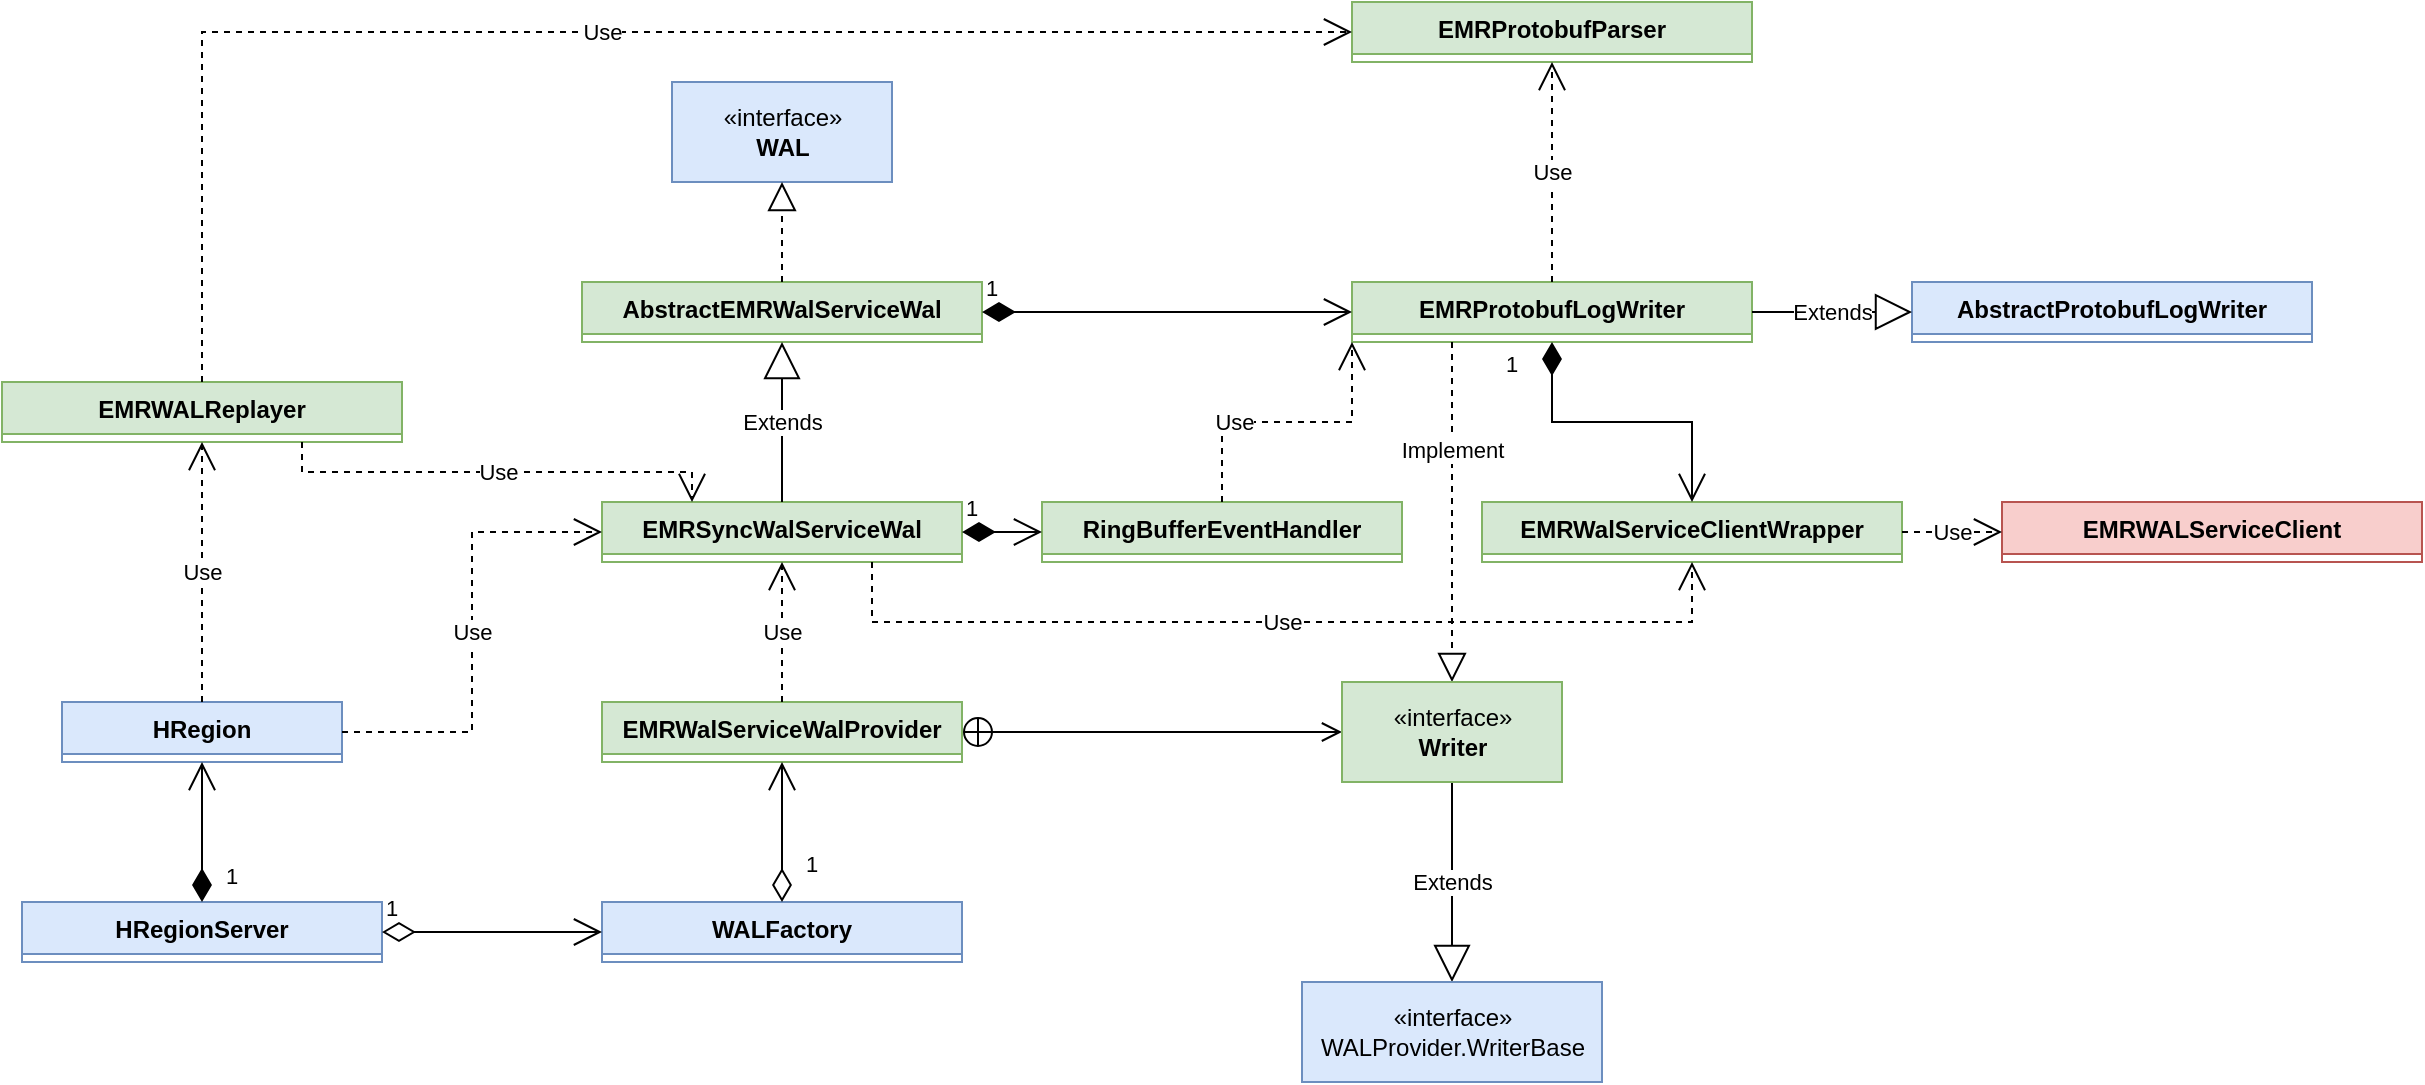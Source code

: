 <mxfile version="20.2.3" type="github">
  <diagram name="Page-1" id="13e1069c-82ec-6db2-03f1-153e76fe0fe0">
    <mxGraphModel dx="1046" dy="767" grid="1" gridSize="10" guides="1" tooltips="1" connect="1" arrows="1" fold="1" page="1" pageScale="1" pageWidth="1100" pageHeight="850" background="none" math="0" shadow="0">
      <root>
        <mxCell id="0" />
        <mxCell id="1" parent="0" />
        <mxCell id="3SdPpr4CrAt1AZ08tqs8-2" value="AbstractEMRWalServiceWal" style="swimlane;fontStyle=1;align=center;verticalAlign=top;childLayout=stackLayout;horizontal=1;startSize=26;horizontalStack=0;resizeParent=1;resizeParentMax=0;resizeLast=0;collapsible=1;marginBottom=0;fillColor=#d5e8d4;strokeColor=#82b366;" vertex="1" collapsed="1" parent="1">
          <mxGeometry x="410" y="360" width="200" height="30" as="geometry">
            <mxRectangle x="410" y="380" width="230" height="34" as="alternateBounds" />
          </mxGeometry>
        </mxCell>
        <mxCell id="3SdPpr4CrAt1AZ08tqs8-4" value="" style="line;strokeWidth=1;fillColor=none;align=left;verticalAlign=middle;spacingTop=-1;spacingLeft=3;spacingRight=3;rotatable=0;labelPosition=right;points=[];portConstraint=eastwest;" vertex="1" parent="3SdPpr4CrAt1AZ08tqs8-2">
          <mxGeometry y="26" width="230" height="8" as="geometry" />
        </mxCell>
        <mxCell id="3SdPpr4CrAt1AZ08tqs8-6" value="EMRSyncWalServiceWal" style="swimlane;fontStyle=1;align=center;verticalAlign=top;childLayout=stackLayout;horizontal=1;startSize=26;horizontalStack=0;resizeParent=1;resizeParentMax=0;resizeLast=0;collapsible=1;marginBottom=0;fillColor=#d5e8d4;strokeColor=#82b366;" vertex="1" collapsed="1" parent="1">
          <mxGeometry x="420" y="470" width="180" height="30" as="geometry">
            <mxRectangle x="410" y="520" width="230" height="34" as="alternateBounds" />
          </mxGeometry>
        </mxCell>
        <mxCell id="3SdPpr4CrAt1AZ08tqs8-7" value="" style="line;strokeWidth=1;fillColor=none;align=left;verticalAlign=middle;spacingTop=-1;spacingLeft=3;spacingRight=3;rotatable=0;labelPosition=right;points=[];portConstraint=eastwest;" vertex="1" parent="3SdPpr4CrAt1AZ08tqs8-6">
          <mxGeometry y="26" width="230" height="8" as="geometry" />
        </mxCell>
        <mxCell id="3SdPpr4CrAt1AZ08tqs8-9" value="Extends" style="endArrow=block;endSize=16;endFill=0;html=1;rounded=0;entryX=0.5;entryY=1;entryDx=0;entryDy=0;exitX=0.5;exitY=0;exitDx=0;exitDy=0;" edge="1" parent="1" source="3SdPpr4CrAt1AZ08tqs8-6" target="3SdPpr4CrAt1AZ08tqs8-2">
          <mxGeometry width="160" relative="1" as="geometry">
            <mxPoint x="530" y="520" as="sourcePoint" />
            <mxPoint x="690" y="520" as="targetPoint" />
          </mxGeometry>
        </mxCell>
        <mxCell id="3SdPpr4CrAt1AZ08tqs8-10" value="EMRWalServiceClientWrapper" style="swimlane;fontStyle=1;align=center;verticalAlign=top;childLayout=stackLayout;horizontal=1;startSize=26;horizontalStack=0;resizeParent=1;resizeParentMax=0;resizeLast=0;collapsible=1;marginBottom=0;fillColor=#d5e8d4;strokeColor=#82b366;" vertex="1" collapsed="1" parent="1">
          <mxGeometry x="860" y="470" width="210" height="30" as="geometry">
            <mxRectangle x="720" y="520" width="230" height="34" as="alternateBounds" />
          </mxGeometry>
        </mxCell>
        <mxCell id="3SdPpr4CrAt1AZ08tqs8-11" value="" style="line;strokeWidth=1;fillColor=none;align=left;verticalAlign=middle;spacingTop=-1;spacingLeft=3;spacingRight=3;rotatable=0;labelPosition=right;points=[];portConstraint=eastwest;" vertex="1" parent="3SdPpr4CrAt1AZ08tqs8-10">
          <mxGeometry y="26" width="230" height="8" as="geometry" />
        </mxCell>
        <mxCell id="3SdPpr4CrAt1AZ08tqs8-14" value="RingBufferEventHandler" style="swimlane;fontStyle=1;align=center;verticalAlign=top;childLayout=stackLayout;horizontal=1;startSize=26;horizontalStack=0;resizeParent=1;resizeParentMax=0;resizeLast=0;collapsible=1;marginBottom=0;fillColor=#d5e8d4;strokeColor=#82b366;" vertex="1" collapsed="1" parent="1">
          <mxGeometry x="640" y="470" width="180" height="30" as="geometry">
            <mxRectangle x="410" y="520" width="230" height="34" as="alternateBounds" />
          </mxGeometry>
        </mxCell>
        <mxCell id="3SdPpr4CrAt1AZ08tqs8-15" value="" style="line;strokeWidth=1;fillColor=none;align=left;verticalAlign=middle;spacingTop=-1;spacingLeft=3;spacingRight=3;rotatable=0;labelPosition=right;points=[];portConstraint=eastwest;" vertex="1" parent="3SdPpr4CrAt1AZ08tqs8-14">
          <mxGeometry y="26" width="230" height="8" as="geometry" />
        </mxCell>
        <mxCell id="3SdPpr4CrAt1AZ08tqs8-18" value="EMRWalServiceWalProvider" style="swimlane;fontStyle=1;align=center;verticalAlign=top;childLayout=stackLayout;horizontal=1;startSize=26;horizontalStack=0;resizeParent=1;resizeParentMax=0;resizeLast=0;collapsible=1;marginBottom=0;fillColor=#d5e8d4;strokeColor=#82b366;" vertex="1" collapsed="1" parent="1">
          <mxGeometry x="420" y="570" width="180" height="30" as="geometry">
            <mxRectangle x="410" y="520" width="230" height="34" as="alternateBounds" />
          </mxGeometry>
        </mxCell>
        <mxCell id="3SdPpr4CrAt1AZ08tqs8-19" value="" style="line;strokeWidth=1;fillColor=none;align=left;verticalAlign=middle;spacingTop=-1;spacingLeft=3;spacingRight=3;rotatable=0;labelPosition=right;points=[];portConstraint=eastwest;" vertex="1" parent="3SdPpr4CrAt1AZ08tqs8-18">
          <mxGeometry y="26" width="230" height="8" as="geometry" />
        </mxCell>
        <mxCell id="3SdPpr4CrAt1AZ08tqs8-21" value="Use" style="endArrow=open;endSize=12;dashed=1;html=1;rounded=0;exitX=0.5;exitY=0;exitDx=0;exitDy=0;entryX=0.5;entryY=1;entryDx=0;entryDy=0;" edge="1" parent="1" source="3SdPpr4CrAt1AZ08tqs8-18" target="3SdPpr4CrAt1AZ08tqs8-6">
          <mxGeometry width="160" relative="1" as="geometry">
            <mxPoint x="560" y="490" as="sourcePoint" />
            <mxPoint x="720" y="490" as="targetPoint" />
          </mxGeometry>
        </mxCell>
        <mxCell id="3SdPpr4CrAt1AZ08tqs8-22" value="EMRProtobufLogWriter" style="swimlane;fontStyle=1;align=center;verticalAlign=top;childLayout=stackLayout;horizontal=1;startSize=26;horizontalStack=0;resizeParent=1;resizeParentMax=0;resizeLast=0;collapsible=1;marginBottom=0;fillColor=#d5e8d4;strokeColor=#82b366;" vertex="1" collapsed="1" parent="1">
          <mxGeometry x="795" y="360" width="200" height="30" as="geometry">
            <mxRectangle x="410" y="380" width="230" height="34" as="alternateBounds" />
          </mxGeometry>
        </mxCell>
        <mxCell id="3SdPpr4CrAt1AZ08tqs8-23" value="" style="line;strokeWidth=1;fillColor=none;align=left;verticalAlign=middle;spacingTop=-1;spacingLeft=3;spacingRight=3;rotatable=0;labelPosition=right;points=[];portConstraint=eastwest;" vertex="1" parent="3SdPpr4CrAt1AZ08tqs8-22">
          <mxGeometry y="26" width="230" height="8" as="geometry" />
        </mxCell>
        <mxCell id="3SdPpr4CrAt1AZ08tqs8-28" value="" style="endArrow=open;startArrow=circlePlus;endFill=0;startFill=0;endSize=8;html=1;rounded=0;entryX=0;entryY=0.5;entryDx=0;entryDy=0;exitX=1;exitY=0.5;exitDx=0;exitDy=0;" edge="1" parent="1" source="3SdPpr4CrAt1AZ08tqs8-18" target="3SdPpr4CrAt1AZ08tqs8-59">
          <mxGeometry width="160" relative="1" as="geometry">
            <mxPoint x="600" y="630" as="sourcePoint" />
            <mxPoint x="670" y="585" as="targetPoint" />
          </mxGeometry>
        </mxCell>
        <mxCell id="3SdPpr4CrAt1AZ08tqs8-30" value="1" style="endArrow=open;html=1;endSize=12;startArrow=diamondThin;startSize=14;startFill=1;edgeStyle=orthogonalEdgeStyle;align=left;verticalAlign=bottom;rounded=0;exitX=1;exitY=0.5;exitDx=0;exitDy=0;entryX=0;entryY=0.5;entryDx=0;entryDy=0;" edge="1" parent="1" source="3SdPpr4CrAt1AZ08tqs8-2" target="3SdPpr4CrAt1AZ08tqs8-22">
          <mxGeometry x="-1" y="3" relative="1" as="geometry">
            <mxPoint x="510" y="500" as="sourcePoint" />
            <mxPoint x="670" y="500" as="targetPoint" />
          </mxGeometry>
        </mxCell>
        <mxCell id="3SdPpr4CrAt1AZ08tqs8-31" value="EMRProtobufParser" style="swimlane;fontStyle=1;align=center;verticalAlign=top;childLayout=stackLayout;horizontal=1;startSize=26;horizontalStack=0;resizeParent=1;resizeParentMax=0;resizeLast=0;collapsible=1;marginBottom=0;fillColor=#d5e8d4;strokeColor=#82b366;" vertex="1" collapsed="1" parent="1">
          <mxGeometry x="795" y="220" width="200" height="30" as="geometry">
            <mxRectangle x="410" y="380" width="230" height="34" as="alternateBounds" />
          </mxGeometry>
        </mxCell>
        <mxCell id="3SdPpr4CrAt1AZ08tqs8-32" value="" style="line;strokeWidth=1;fillColor=none;align=left;verticalAlign=middle;spacingTop=-1;spacingLeft=3;spacingRight=3;rotatable=0;labelPosition=right;points=[];portConstraint=eastwest;" vertex="1" parent="3SdPpr4CrAt1AZ08tqs8-31">
          <mxGeometry y="26" width="230" height="8" as="geometry" />
        </mxCell>
        <mxCell id="3SdPpr4CrAt1AZ08tqs8-34" value="Use" style="endArrow=open;endSize=12;dashed=1;html=1;rounded=0;exitX=0.5;exitY=0;exitDx=0;exitDy=0;entryX=0.5;entryY=1;entryDx=0;entryDy=0;" edge="1" parent="1" source="3SdPpr4CrAt1AZ08tqs8-22" target="3SdPpr4CrAt1AZ08tqs8-31">
          <mxGeometry width="160" relative="1" as="geometry">
            <mxPoint x="425" y="430" as="sourcePoint" />
            <mxPoint x="585" y="430" as="targetPoint" />
          </mxGeometry>
        </mxCell>
        <mxCell id="3SdPpr4CrAt1AZ08tqs8-35" value="EMRWALReplayer" style="swimlane;fontStyle=1;align=center;verticalAlign=top;childLayout=stackLayout;horizontal=1;startSize=26;horizontalStack=0;resizeParent=1;resizeParentMax=0;resizeLast=0;collapsible=1;marginBottom=0;fillColor=#d5e8d4;strokeColor=#82b366;" vertex="1" collapsed="1" parent="1">
          <mxGeometry x="120" y="410" width="200" height="30" as="geometry">
            <mxRectangle x="410" y="380" width="230" height="34" as="alternateBounds" />
          </mxGeometry>
        </mxCell>
        <mxCell id="3SdPpr4CrAt1AZ08tqs8-36" value="" style="line;strokeWidth=1;fillColor=none;align=left;verticalAlign=middle;spacingTop=-1;spacingLeft=3;spacingRight=3;rotatable=0;labelPosition=right;points=[];portConstraint=eastwest;" vertex="1" parent="3SdPpr4CrAt1AZ08tqs8-35">
          <mxGeometry y="26" width="230" height="8" as="geometry" />
        </mxCell>
        <mxCell id="3SdPpr4CrAt1AZ08tqs8-39" value="Use" style="endArrow=open;endSize=12;dashed=1;html=1;rounded=0;exitX=0.5;exitY=0;exitDx=0;exitDy=0;entryX=0;entryY=0.5;entryDx=0;entryDy=0;edgeStyle=orthogonalEdgeStyle;" edge="1" parent="1" source="3SdPpr4CrAt1AZ08tqs8-35" target="3SdPpr4CrAt1AZ08tqs8-31">
          <mxGeometry width="160" relative="1" as="geometry">
            <mxPoint x="960" y="410" as="sourcePoint" />
            <mxPoint x="960" y="290" as="targetPoint" />
          </mxGeometry>
        </mxCell>
        <mxCell id="3SdPpr4CrAt1AZ08tqs8-40" value="Use" style="endArrow=open;endSize=12;dashed=1;html=1;rounded=0;exitX=0.75;exitY=1;exitDx=0;exitDy=0;entryX=0.25;entryY=0;entryDx=0;entryDy=0;edgeStyle=orthogonalEdgeStyle;" edge="1" parent="1" source="3SdPpr4CrAt1AZ08tqs8-35" target="3SdPpr4CrAt1AZ08tqs8-6">
          <mxGeometry width="160" relative="1" as="geometry">
            <mxPoint x="470" y="450" as="sourcePoint" />
            <mxPoint x="630" y="450" as="targetPoint" />
            <Array as="points">
              <mxPoint x="270" y="455" />
              <mxPoint x="465" y="455" />
            </Array>
          </mxGeometry>
        </mxCell>
        <mxCell id="3SdPpr4CrAt1AZ08tqs8-44" value="«interface»&lt;br&gt;&lt;b&gt;WAL&lt;/b&gt;" style="html=1;fillColor=#dae8fc;strokeColor=#6c8ebf;" vertex="1" parent="1">
          <mxGeometry x="455" y="260" width="110" height="50" as="geometry" />
        </mxCell>
        <mxCell id="3SdPpr4CrAt1AZ08tqs8-45" value="" style="endArrow=block;dashed=1;endFill=0;endSize=12;html=1;rounded=0;entryX=0.5;entryY=1;entryDx=0;entryDy=0;exitX=0.5;exitY=0;exitDx=0;exitDy=0;" edge="1" parent="1" source="3SdPpr4CrAt1AZ08tqs8-2" target="3SdPpr4CrAt1AZ08tqs8-44">
          <mxGeometry width="160" relative="1" as="geometry">
            <mxPoint x="210" y="400" as="sourcePoint" />
            <mxPoint x="370" y="400" as="targetPoint" />
          </mxGeometry>
        </mxCell>
        <mxCell id="3SdPpr4CrAt1AZ08tqs8-49" value="Extends" style="endArrow=block;endSize=16;endFill=0;html=1;rounded=0;exitX=0.5;exitY=1;exitDx=0;exitDy=0;" edge="1" parent="1" source="3SdPpr4CrAt1AZ08tqs8-59" target="3SdPpr4CrAt1AZ08tqs8-60">
          <mxGeometry width="160" relative="1" as="geometry">
            <mxPoint x="975" y="585" as="sourcePoint" />
            <mxPoint x="1135" y="585" as="targetPoint" />
          </mxGeometry>
        </mxCell>
        <mxCell id="3SdPpr4CrAt1AZ08tqs8-51" value="AbstractProtobufLogWriter" style="swimlane;fontStyle=1;align=center;verticalAlign=top;childLayout=stackLayout;horizontal=1;startSize=26;horizontalStack=0;resizeParent=1;resizeParentMax=0;resizeLast=0;collapsible=1;marginBottom=0;fillColor=#dae8fc;strokeColor=#6c8ebf;" vertex="1" collapsed="1" parent="1">
          <mxGeometry x="1075" y="360" width="200" height="30" as="geometry">
            <mxRectangle x="410" y="380" width="230" height="34" as="alternateBounds" />
          </mxGeometry>
        </mxCell>
        <mxCell id="3SdPpr4CrAt1AZ08tqs8-52" value="" style="line;strokeWidth=1;fillColor=none;align=left;verticalAlign=middle;spacingTop=-1;spacingLeft=3;spacingRight=3;rotatable=0;labelPosition=right;points=[];portConstraint=eastwest;" vertex="1" parent="3SdPpr4CrAt1AZ08tqs8-51">
          <mxGeometry y="26" width="230" height="8" as="geometry" />
        </mxCell>
        <mxCell id="3SdPpr4CrAt1AZ08tqs8-54" value="Extends" style="endArrow=block;endSize=16;endFill=0;html=1;rounded=0;exitX=1;exitY=0.5;exitDx=0;exitDy=0;entryX=0;entryY=0.5;entryDx=0;entryDy=0;" edge="1" parent="1" source="3SdPpr4CrAt1AZ08tqs8-22" target="3SdPpr4CrAt1AZ08tqs8-51">
          <mxGeometry width="160" relative="1" as="geometry">
            <mxPoint x="945" y="450" as="sourcePoint" />
            <mxPoint x="1105" y="450" as="targetPoint" />
          </mxGeometry>
        </mxCell>
        <mxCell id="3SdPpr4CrAt1AZ08tqs8-57" value="1" style="endArrow=open;html=1;endSize=12;startArrow=diamondThin;startSize=14;startFill=1;edgeStyle=orthogonalEdgeStyle;align=left;verticalAlign=bottom;rounded=0;entryX=0.5;entryY=0;entryDx=0;entryDy=0;" edge="1" parent="1" source="3SdPpr4CrAt1AZ08tqs8-22" target="3SdPpr4CrAt1AZ08tqs8-10">
          <mxGeometry x="-0.733" y="-25" relative="1" as="geometry">
            <mxPoint x="695" y="400" as="sourcePoint" />
            <mxPoint x="855" y="400" as="targetPoint" />
            <mxPoint as="offset" />
          </mxGeometry>
        </mxCell>
        <mxCell id="3SdPpr4CrAt1AZ08tqs8-58" value="" style="endArrow=block;dashed=1;endFill=0;endSize=12;html=1;rounded=0;exitX=0.25;exitY=1;exitDx=0;exitDy=0;entryX=0.5;entryY=0;entryDx=0;entryDy=0;" edge="1" parent="1" source="3SdPpr4CrAt1AZ08tqs8-22" target="3SdPpr4CrAt1AZ08tqs8-59">
          <mxGeometry width="160" relative="1" as="geometry">
            <mxPoint x="675" y="400" as="sourcePoint" />
            <mxPoint x="835" y="400" as="targetPoint" />
          </mxGeometry>
        </mxCell>
        <mxCell id="3SdPpr4CrAt1AZ08tqs8-85" value="Implement" style="edgeLabel;html=1;align=center;verticalAlign=middle;resizable=0;points=[];" vertex="1" connectable="0" parent="3SdPpr4CrAt1AZ08tqs8-58">
          <mxGeometry x="-0.365" relative="1" as="geometry">
            <mxPoint as="offset" />
          </mxGeometry>
        </mxCell>
        <mxCell id="3SdPpr4CrAt1AZ08tqs8-59" value="«interface»&lt;br&gt;&lt;b&gt;Writer&lt;/b&gt;" style="html=1;fillColor=#d5e8d4;strokeColor=#82b366;" vertex="1" parent="1">
          <mxGeometry x="790" y="560" width="110" height="50" as="geometry" />
        </mxCell>
        <mxCell id="3SdPpr4CrAt1AZ08tqs8-60" value="«interface»&lt;br&gt;WALProvider.WriterBase" style="html=1;fillColor=#dae8fc;strokeColor=#6c8ebf;" vertex="1" parent="1">
          <mxGeometry x="770" y="710" width="150" height="50" as="geometry" />
        </mxCell>
        <mxCell id="3SdPpr4CrAt1AZ08tqs8-61" value="HRegion" style="swimlane;fontStyle=1;align=center;verticalAlign=top;childLayout=stackLayout;horizontal=1;startSize=26;horizontalStack=0;resizeParent=1;resizeParentMax=0;resizeLast=0;collapsible=1;marginBottom=0;fillColor=#dae8fc;strokeColor=#6c8ebf;" vertex="1" collapsed="1" parent="1">
          <mxGeometry x="150" y="570" width="140" height="30" as="geometry">
            <mxRectangle x="410" y="380" width="230" height="34" as="alternateBounds" />
          </mxGeometry>
        </mxCell>
        <mxCell id="3SdPpr4CrAt1AZ08tqs8-62" value="" style="line;strokeWidth=1;fillColor=none;align=left;verticalAlign=middle;spacingTop=-1;spacingLeft=3;spacingRight=3;rotatable=0;labelPosition=right;points=[];portConstraint=eastwest;" vertex="1" parent="3SdPpr4CrAt1AZ08tqs8-61">
          <mxGeometry y="26" width="230" height="8" as="geometry" />
        </mxCell>
        <mxCell id="3SdPpr4CrAt1AZ08tqs8-64" value="Use" style="endArrow=open;endSize=12;dashed=1;html=1;rounded=0;exitX=0.5;exitY=0;exitDx=0;exitDy=0;entryX=0.5;entryY=1;entryDx=0;entryDy=0;edgeStyle=orthogonalEdgeStyle;" edge="1" parent="1" source="3SdPpr4CrAt1AZ08tqs8-61" target="3SdPpr4CrAt1AZ08tqs8-35">
          <mxGeometry width="160" relative="1" as="geometry">
            <mxPoint x="340" y="390" as="sourcePoint" />
            <mxPoint x="500" y="390" as="targetPoint" />
          </mxGeometry>
        </mxCell>
        <mxCell id="3SdPpr4CrAt1AZ08tqs8-65" value="Use" style="endArrow=open;endSize=12;dashed=1;html=1;rounded=0;entryX=0;entryY=0.5;entryDx=0;entryDy=0;exitX=1;exitY=0.5;exitDx=0;exitDy=0;edgeStyle=orthogonalEdgeStyle;" edge="1" parent="1" source="3SdPpr4CrAt1AZ08tqs8-61" target="3SdPpr4CrAt1AZ08tqs8-6">
          <mxGeometry width="160" relative="1" as="geometry">
            <mxPoint x="340" y="390" as="sourcePoint" />
            <mxPoint x="500" y="390" as="targetPoint" />
          </mxGeometry>
        </mxCell>
        <mxCell id="3SdPpr4CrAt1AZ08tqs8-66" value="1" style="endArrow=open;html=1;endSize=12;startArrow=diamondThin;startSize=14;startFill=1;edgeStyle=orthogonalEdgeStyle;align=left;verticalAlign=bottom;rounded=0;exitX=1;exitY=0.5;exitDx=0;exitDy=0;entryX=0;entryY=0.5;entryDx=0;entryDy=0;" edge="1" parent="1" source="3SdPpr4CrAt1AZ08tqs8-6" target="3SdPpr4CrAt1AZ08tqs8-14">
          <mxGeometry x="-1" y="3" relative="1" as="geometry">
            <mxPoint x="690" y="400" as="sourcePoint" />
            <mxPoint x="850" y="400" as="targetPoint" />
          </mxGeometry>
        </mxCell>
        <mxCell id="3SdPpr4CrAt1AZ08tqs8-67" value="Use" style="endArrow=open;endSize=12;dashed=1;html=1;rounded=0;exitX=0.5;exitY=0;exitDx=0;exitDy=0;entryX=0;entryY=1;entryDx=0;entryDy=0;edgeStyle=orthogonalEdgeStyle;" edge="1" parent="1" source="3SdPpr4CrAt1AZ08tqs8-14" target="3SdPpr4CrAt1AZ08tqs8-22">
          <mxGeometry x="-0.375" width="160" relative="1" as="geometry">
            <mxPoint x="620" y="275" as="sourcePoint" />
            <mxPoint x="805" y="275" as="targetPoint" />
            <mxPoint as="offset" />
          </mxGeometry>
        </mxCell>
        <mxCell id="3SdPpr4CrAt1AZ08tqs8-69" value="EMRWALServiceClient" style="swimlane;fontStyle=1;align=center;verticalAlign=top;childLayout=stackLayout;horizontal=1;startSize=26;horizontalStack=0;resizeParent=1;resizeParentMax=0;resizeLast=0;collapsible=1;marginBottom=0;fillColor=#f8cecc;strokeColor=#b85450;" vertex="1" collapsed="1" parent="1">
          <mxGeometry x="1120" y="470" width="210" height="30" as="geometry">
            <mxRectangle x="720" y="520" width="230" height="34" as="alternateBounds" />
          </mxGeometry>
        </mxCell>
        <mxCell id="3SdPpr4CrAt1AZ08tqs8-70" value="" style="line;strokeWidth=1;fillColor=none;align=left;verticalAlign=middle;spacingTop=-1;spacingLeft=3;spacingRight=3;rotatable=0;labelPosition=right;points=[];portConstraint=eastwest;" vertex="1" parent="3SdPpr4CrAt1AZ08tqs8-69">
          <mxGeometry y="26" width="230" height="8" as="geometry" />
        </mxCell>
        <mxCell id="3SdPpr4CrAt1AZ08tqs8-72" value="Use" style="endArrow=open;endSize=12;dashed=1;html=1;rounded=0;exitX=1;exitY=0.5;exitDx=0;exitDy=0;entryX=0;entryY=0.5;entryDx=0;entryDy=0;" edge="1" parent="1" source="3SdPpr4CrAt1AZ08tqs8-10" target="3SdPpr4CrAt1AZ08tqs8-69">
          <mxGeometry width="160" relative="1" as="geometry">
            <mxPoint x="980" y="400" as="sourcePoint" />
            <mxPoint x="1140" y="400" as="targetPoint" />
          </mxGeometry>
        </mxCell>
        <mxCell id="3SdPpr4CrAt1AZ08tqs8-73" value="WALFactory" style="swimlane;fontStyle=1;align=center;verticalAlign=top;childLayout=stackLayout;horizontal=1;startSize=26;horizontalStack=0;resizeParent=1;resizeParentMax=0;resizeLast=0;collapsible=1;marginBottom=0;fillColor=#dae8fc;strokeColor=#6c8ebf;" vertex="1" collapsed="1" parent="1">
          <mxGeometry x="420" y="670" width="180" height="30" as="geometry">
            <mxRectangle x="410" y="520" width="230" height="34" as="alternateBounds" />
          </mxGeometry>
        </mxCell>
        <mxCell id="3SdPpr4CrAt1AZ08tqs8-74" value="" style="line;strokeWidth=1;fillColor=none;align=left;verticalAlign=middle;spacingTop=-1;spacingLeft=3;spacingRight=3;rotatable=0;labelPosition=right;points=[];portConstraint=eastwest;" vertex="1" parent="3SdPpr4CrAt1AZ08tqs8-73">
          <mxGeometry y="26" width="230" height="8" as="geometry" />
        </mxCell>
        <mxCell id="3SdPpr4CrAt1AZ08tqs8-76" value="HRegionServer" style="swimlane;fontStyle=1;align=center;verticalAlign=top;childLayout=stackLayout;horizontal=1;startSize=26;horizontalStack=0;resizeParent=1;resizeParentMax=0;resizeLast=0;collapsible=1;marginBottom=0;fillColor=#dae8fc;strokeColor=#6c8ebf;" vertex="1" collapsed="1" parent="1">
          <mxGeometry x="130" y="670" width="180" height="30" as="geometry">
            <mxRectangle x="410" y="520" width="230" height="34" as="alternateBounds" />
          </mxGeometry>
        </mxCell>
        <mxCell id="3SdPpr4CrAt1AZ08tqs8-77" value="" style="line;strokeWidth=1;fillColor=none;align=left;verticalAlign=middle;spacingTop=-1;spacingLeft=3;spacingRight=3;rotatable=0;labelPosition=right;points=[];portConstraint=eastwest;" vertex="1" parent="3SdPpr4CrAt1AZ08tqs8-76">
          <mxGeometry y="26" width="230" height="8" as="geometry" />
        </mxCell>
        <mxCell id="3SdPpr4CrAt1AZ08tqs8-79" value="1" style="endArrow=open;html=1;endSize=12;startArrow=diamondThin;startSize=14;startFill=0;edgeStyle=orthogonalEdgeStyle;align=left;verticalAlign=bottom;rounded=0;exitX=0.5;exitY=0;exitDx=0;exitDy=0;entryX=0.5;entryY=1;entryDx=0;entryDy=0;" edge="1" parent="1" source="3SdPpr4CrAt1AZ08tqs8-73" target="3SdPpr4CrAt1AZ08tqs8-18">
          <mxGeometry x="-0.714" y="-10" relative="1" as="geometry">
            <mxPoint x="410" y="560" as="sourcePoint" />
            <mxPoint x="570" y="560" as="targetPoint" />
            <mxPoint as="offset" />
          </mxGeometry>
        </mxCell>
        <mxCell id="3SdPpr4CrAt1AZ08tqs8-81" value="1" style="endArrow=open;html=1;endSize=12;startArrow=diamondThin;startSize=14;startFill=0;edgeStyle=orthogonalEdgeStyle;align=left;verticalAlign=bottom;rounded=0;exitX=1;exitY=0.5;exitDx=0;exitDy=0;entryX=0;entryY=0.5;entryDx=0;entryDy=0;" edge="1" parent="1" source="3SdPpr4CrAt1AZ08tqs8-76" target="3SdPpr4CrAt1AZ08tqs8-73">
          <mxGeometry x="-1" y="3" relative="1" as="geometry">
            <mxPoint x="410" y="560" as="sourcePoint" />
            <mxPoint x="570" y="560" as="targetPoint" />
          </mxGeometry>
        </mxCell>
        <mxCell id="3SdPpr4CrAt1AZ08tqs8-82" value="1" style="endArrow=open;html=1;endSize=12;startArrow=diamondThin;startSize=14;startFill=1;edgeStyle=orthogonalEdgeStyle;align=left;verticalAlign=bottom;rounded=0;exitX=0.5;exitY=0;exitDx=0;exitDy=0;entryX=0.5;entryY=1;entryDx=0;entryDy=0;" edge="1" parent="1" source="3SdPpr4CrAt1AZ08tqs8-76" target="3SdPpr4CrAt1AZ08tqs8-61">
          <mxGeometry x="-0.882" y="-10" relative="1" as="geometry">
            <mxPoint x="210" y="671" as="sourcePoint" />
            <mxPoint x="210" y="590" as="targetPoint" />
            <mxPoint as="offset" />
          </mxGeometry>
        </mxCell>
        <mxCell id="3SdPpr4CrAt1AZ08tqs8-83" value="Use" style="endArrow=open;endSize=12;dashed=1;html=1;rounded=0;exitX=0.75;exitY=1;exitDx=0;exitDy=0;entryX=0.5;entryY=1;entryDx=0;entryDy=0;edgeStyle=orthogonalEdgeStyle;" edge="1" parent="1" source="3SdPpr4CrAt1AZ08tqs8-6" target="3SdPpr4CrAt1AZ08tqs8-10">
          <mxGeometry width="160" relative="1" as="geometry">
            <mxPoint x="630" y="540" as="sourcePoint" />
            <mxPoint x="790" y="540" as="targetPoint" />
            <Array as="points">
              <mxPoint x="555" y="530" />
              <mxPoint x="965" y="530" />
            </Array>
          </mxGeometry>
        </mxCell>
      </root>
    </mxGraphModel>
  </diagram>
</mxfile>
